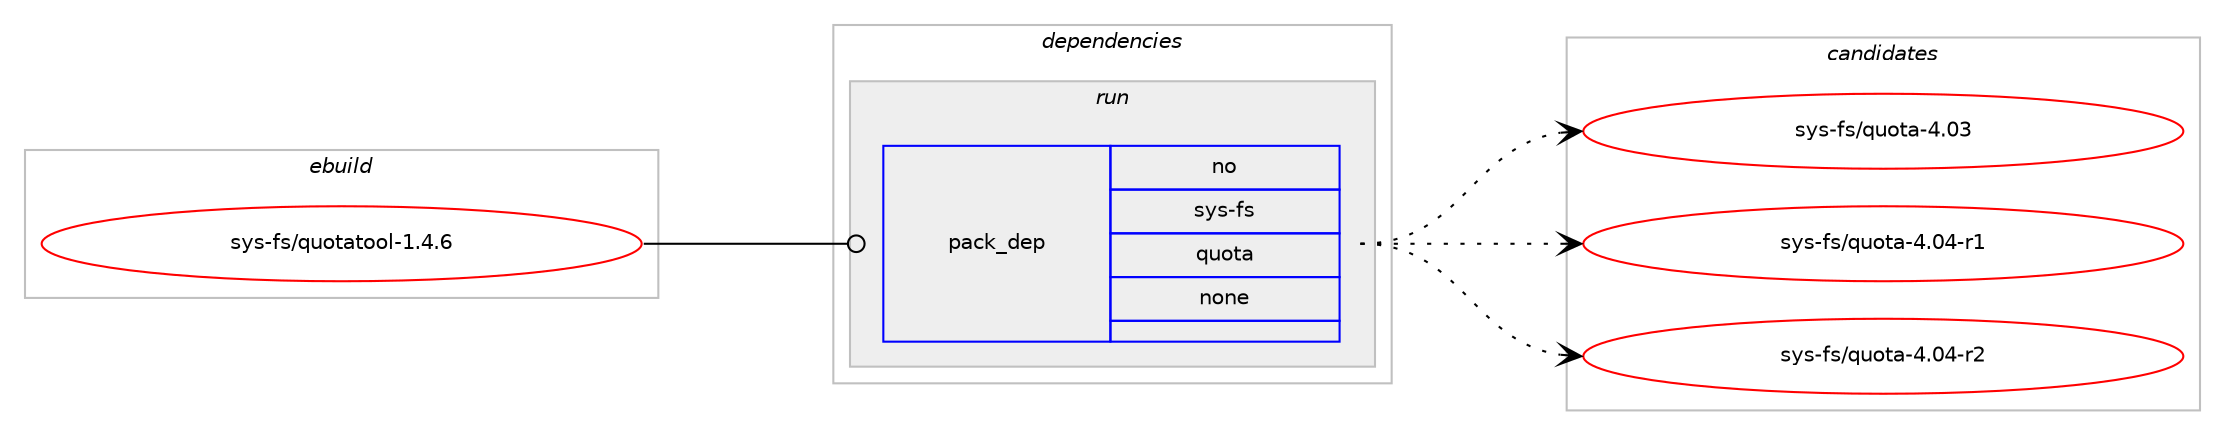 digraph prolog {

# *************
# Graph options
# *************

newrank=true;
concentrate=true;
compound=true;
graph [rankdir=LR,fontname=Helvetica,fontsize=10,ranksep=1.5];#, ranksep=2.5, nodesep=0.2];
edge  [arrowhead=vee];
node  [fontname=Helvetica,fontsize=10];

# **********
# The ebuild
# **********

subgraph cluster_leftcol {
color=gray;
rank=same;
label=<<i>ebuild</i>>;
id [label="sys-fs/quotatool-1.4.6", color=red, width=4, href="../sys-fs/quotatool-1.4.6.svg"];
}

# ****************
# The dependencies
# ****************

subgraph cluster_midcol {
color=gray;
label=<<i>dependencies</i>>;
subgraph cluster_compile {
fillcolor="#eeeeee";
style=filled;
label=<<i>compile</i>>;
}
subgraph cluster_compileandrun {
fillcolor="#eeeeee";
style=filled;
label=<<i>compile and run</i>>;
}
subgraph cluster_run {
fillcolor="#eeeeee";
style=filled;
label=<<i>run</i>>;
subgraph pack1243543 {
dependency1732777 [label=<<TABLE BORDER="0" CELLBORDER="1" CELLSPACING="0" CELLPADDING="4" WIDTH="220"><TR><TD ROWSPAN="6" CELLPADDING="30">pack_dep</TD></TR><TR><TD WIDTH="110">no</TD></TR><TR><TD>sys-fs</TD></TR><TR><TD>quota</TD></TR><TR><TD>none</TD></TR><TR><TD></TD></TR></TABLE>>, shape=none, color=blue];
}
id:e -> dependency1732777:w [weight=20,style="solid",arrowhead="odot"];
}
}

# **************
# The candidates
# **************

subgraph cluster_choices {
rank=same;
color=gray;
label=<<i>candidates</i>>;

subgraph choice1243543 {
color=black;
nodesep=1;
choice1151211154510211547113117111116974552464851 [label="sys-fs/quota-4.03", color=red, width=4,href="../sys-fs/quota-4.03.svg"];
choice11512111545102115471131171111169745524648524511449 [label="sys-fs/quota-4.04-r1", color=red, width=4,href="../sys-fs/quota-4.04-r1.svg"];
choice11512111545102115471131171111169745524648524511450 [label="sys-fs/quota-4.04-r2", color=red, width=4,href="../sys-fs/quota-4.04-r2.svg"];
dependency1732777:e -> choice1151211154510211547113117111116974552464851:w [style=dotted,weight="100"];
dependency1732777:e -> choice11512111545102115471131171111169745524648524511449:w [style=dotted,weight="100"];
dependency1732777:e -> choice11512111545102115471131171111169745524648524511450:w [style=dotted,weight="100"];
}
}

}
